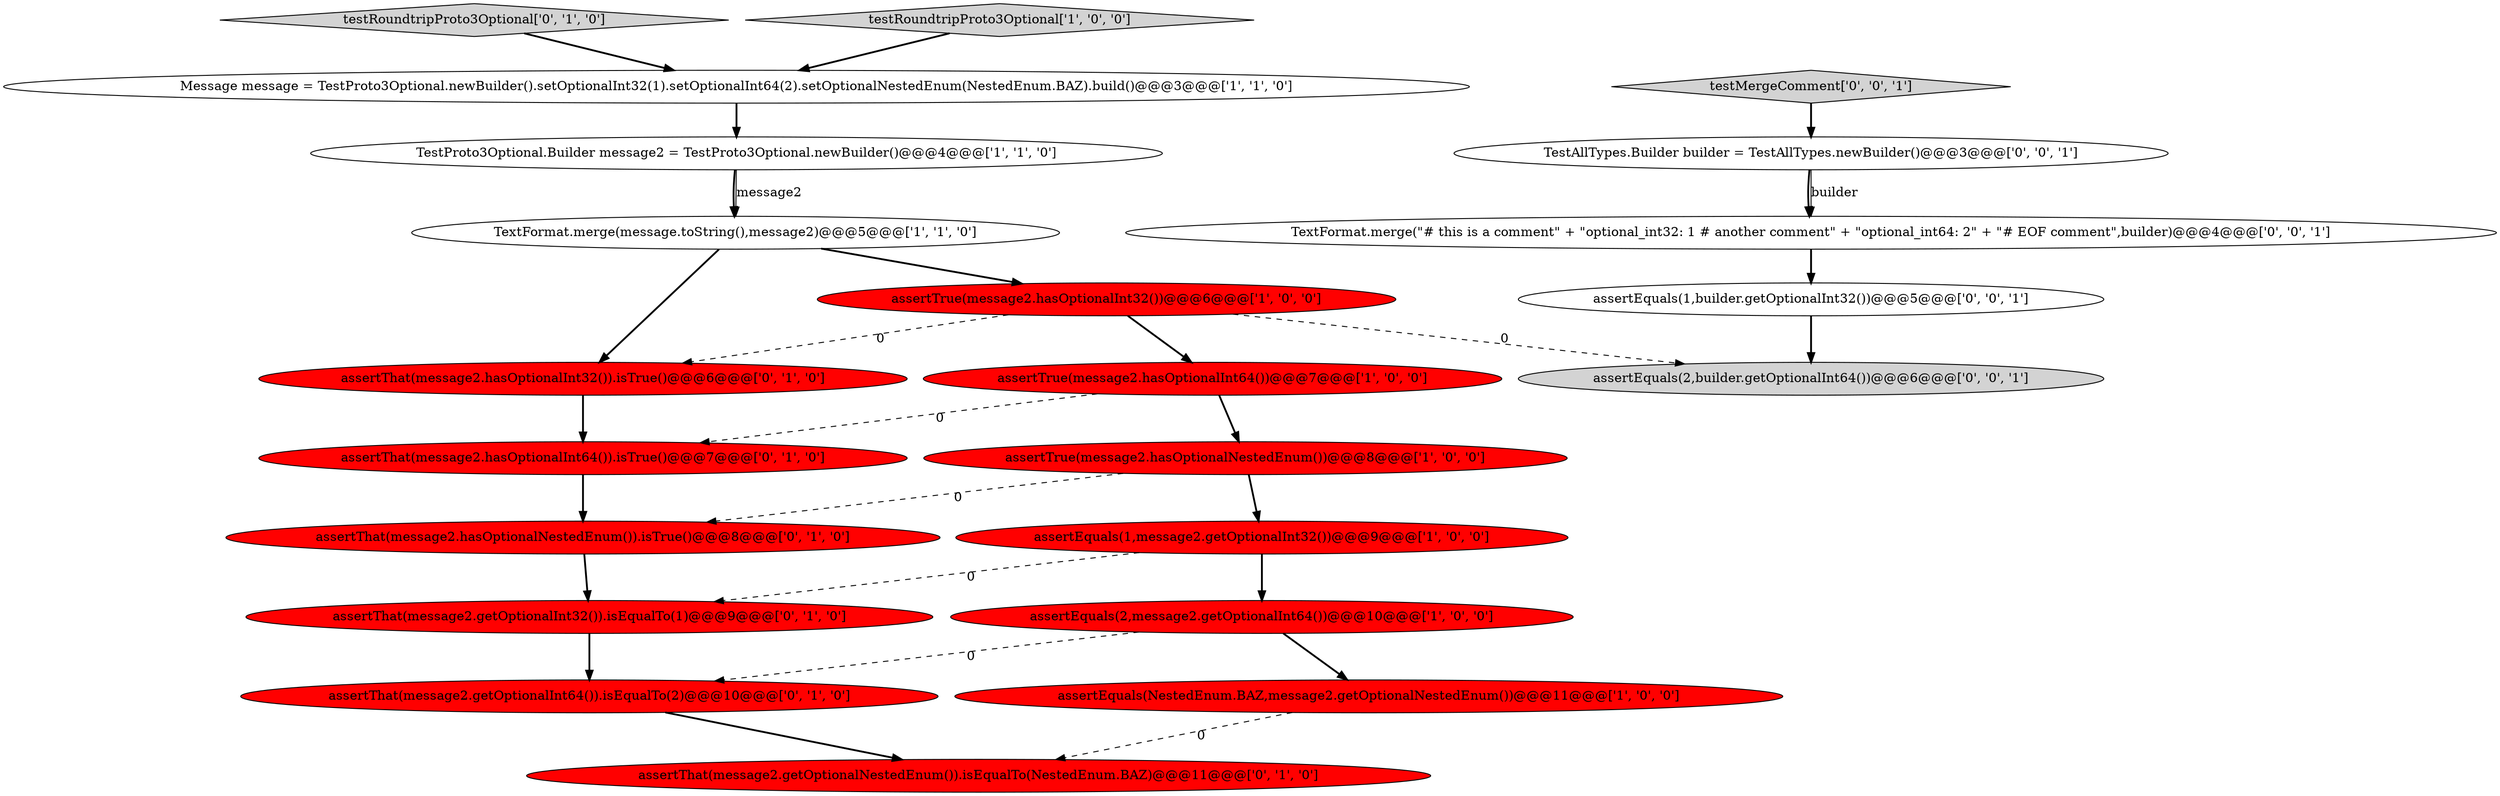 digraph {
11 [style = filled, label = "testRoundtripProto3Optional['0', '1', '0']", fillcolor = lightgray, shape = diamond image = "AAA0AAABBB2BBB"];
17 [style = filled, label = "TextFormat.merge(\"# this is a comment\" + \"optional_int32: 1 # another comment\" + \"optional_int64: 2\" + \"# EOF comment\",builder)@@@4@@@['0', '0', '1']", fillcolor = white, shape = ellipse image = "AAA0AAABBB3BBB"];
2 [style = filled, label = "TestProto3Optional.Builder message2 = TestProto3Optional.newBuilder()@@@4@@@['1', '1', '0']", fillcolor = white, shape = ellipse image = "AAA0AAABBB1BBB"];
9 [style = filled, label = "assertEquals(NestedEnum.BAZ,message2.getOptionalNestedEnum())@@@11@@@['1', '0', '0']", fillcolor = red, shape = ellipse image = "AAA1AAABBB1BBB"];
18 [style = filled, label = "TestAllTypes.Builder builder = TestAllTypes.newBuilder()@@@3@@@['0', '0', '1']", fillcolor = white, shape = ellipse image = "AAA0AAABBB3BBB"];
10 [style = filled, label = "assertThat(message2.getOptionalNestedEnum()).isEqualTo(NestedEnum.BAZ)@@@11@@@['0', '1', '0']", fillcolor = red, shape = ellipse image = "AAA1AAABBB2BBB"];
1 [style = filled, label = "TextFormat.merge(message.toString(),message2)@@@5@@@['1', '1', '0']", fillcolor = white, shape = ellipse image = "AAA0AAABBB1BBB"];
16 [style = filled, label = "assertThat(message2.hasOptionalNestedEnum()).isTrue()@@@8@@@['0', '1', '0']", fillcolor = red, shape = ellipse image = "AAA1AAABBB2BBB"];
15 [style = filled, label = "assertThat(message2.hasOptionalInt32()).isTrue()@@@6@@@['0', '1', '0']", fillcolor = red, shape = ellipse image = "AAA1AAABBB2BBB"];
21 [style = filled, label = "assertEquals(1,builder.getOptionalInt32())@@@5@@@['0', '0', '1']", fillcolor = white, shape = ellipse image = "AAA0AAABBB3BBB"];
8 [style = filled, label = "assertEquals(1,message2.getOptionalInt32())@@@9@@@['1', '0', '0']", fillcolor = red, shape = ellipse image = "AAA1AAABBB1BBB"];
5 [style = filled, label = "testRoundtripProto3Optional['1', '0', '0']", fillcolor = lightgray, shape = diamond image = "AAA0AAABBB1BBB"];
12 [style = filled, label = "assertThat(message2.hasOptionalInt64()).isTrue()@@@7@@@['0', '1', '0']", fillcolor = red, shape = ellipse image = "AAA1AAABBB2BBB"];
20 [style = filled, label = "assertEquals(2,builder.getOptionalInt64())@@@6@@@['0', '0', '1']", fillcolor = lightgray, shape = ellipse image = "AAA0AAABBB3BBB"];
4 [style = filled, label = "assertEquals(2,message2.getOptionalInt64())@@@10@@@['1', '0', '0']", fillcolor = red, shape = ellipse image = "AAA1AAABBB1BBB"];
3 [style = filled, label = "assertTrue(message2.hasOptionalNestedEnum())@@@8@@@['1', '0', '0']", fillcolor = red, shape = ellipse image = "AAA1AAABBB1BBB"];
0 [style = filled, label = "Message message = TestProto3Optional.newBuilder().setOptionalInt32(1).setOptionalInt64(2).setOptionalNestedEnum(NestedEnum.BAZ).build()@@@3@@@['1', '1', '0']", fillcolor = white, shape = ellipse image = "AAA0AAABBB1BBB"];
13 [style = filled, label = "assertThat(message2.getOptionalInt64()).isEqualTo(2)@@@10@@@['0', '1', '0']", fillcolor = red, shape = ellipse image = "AAA1AAABBB2BBB"];
14 [style = filled, label = "assertThat(message2.getOptionalInt32()).isEqualTo(1)@@@9@@@['0', '1', '0']", fillcolor = red, shape = ellipse image = "AAA1AAABBB2BBB"];
6 [style = filled, label = "assertTrue(message2.hasOptionalInt64())@@@7@@@['1', '0', '0']", fillcolor = red, shape = ellipse image = "AAA1AAABBB1BBB"];
19 [style = filled, label = "testMergeComment['0', '0', '1']", fillcolor = lightgray, shape = diamond image = "AAA0AAABBB3BBB"];
7 [style = filled, label = "assertTrue(message2.hasOptionalInt32())@@@6@@@['1', '0', '0']", fillcolor = red, shape = ellipse image = "AAA1AAABBB1BBB"];
4->9 [style = bold, label=""];
6->3 [style = bold, label=""];
13->10 [style = bold, label=""];
19->18 [style = bold, label=""];
9->10 [style = dashed, label="0"];
2->1 [style = bold, label=""];
1->15 [style = bold, label=""];
0->2 [style = bold, label=""];
18->17 [style = bold, label=""];
7->20 [style = dashed, label="0"];
12->16 [style = bold, label=""];
2->1 [style = solid, label="message2"];
8->14 [style = dashed, label="0"];
1->7 [style = bold, label=""];
6->12 [style = dashed, label="0"];
11->0 [style = bold, label=""];
21->20 [style = bold, label=""];
5->0 [style = bold, label=""];
18->17 [style = solid, label="builder"];
3->8 [style = bold, label=""];
7->6 [style = bold, label=""];
7->15 [style = dashed, label="0"];
16->14 [style = bold, label=""];
15->12 [style = bold, label=""];
8->4 [style = bold, label=""];
14->13 [style = bold, label=""];
4->13 [style = dashed, label="0"];
17->21 [style = bold, label=""];
3->16 [style = dashed, label="0"];
}
